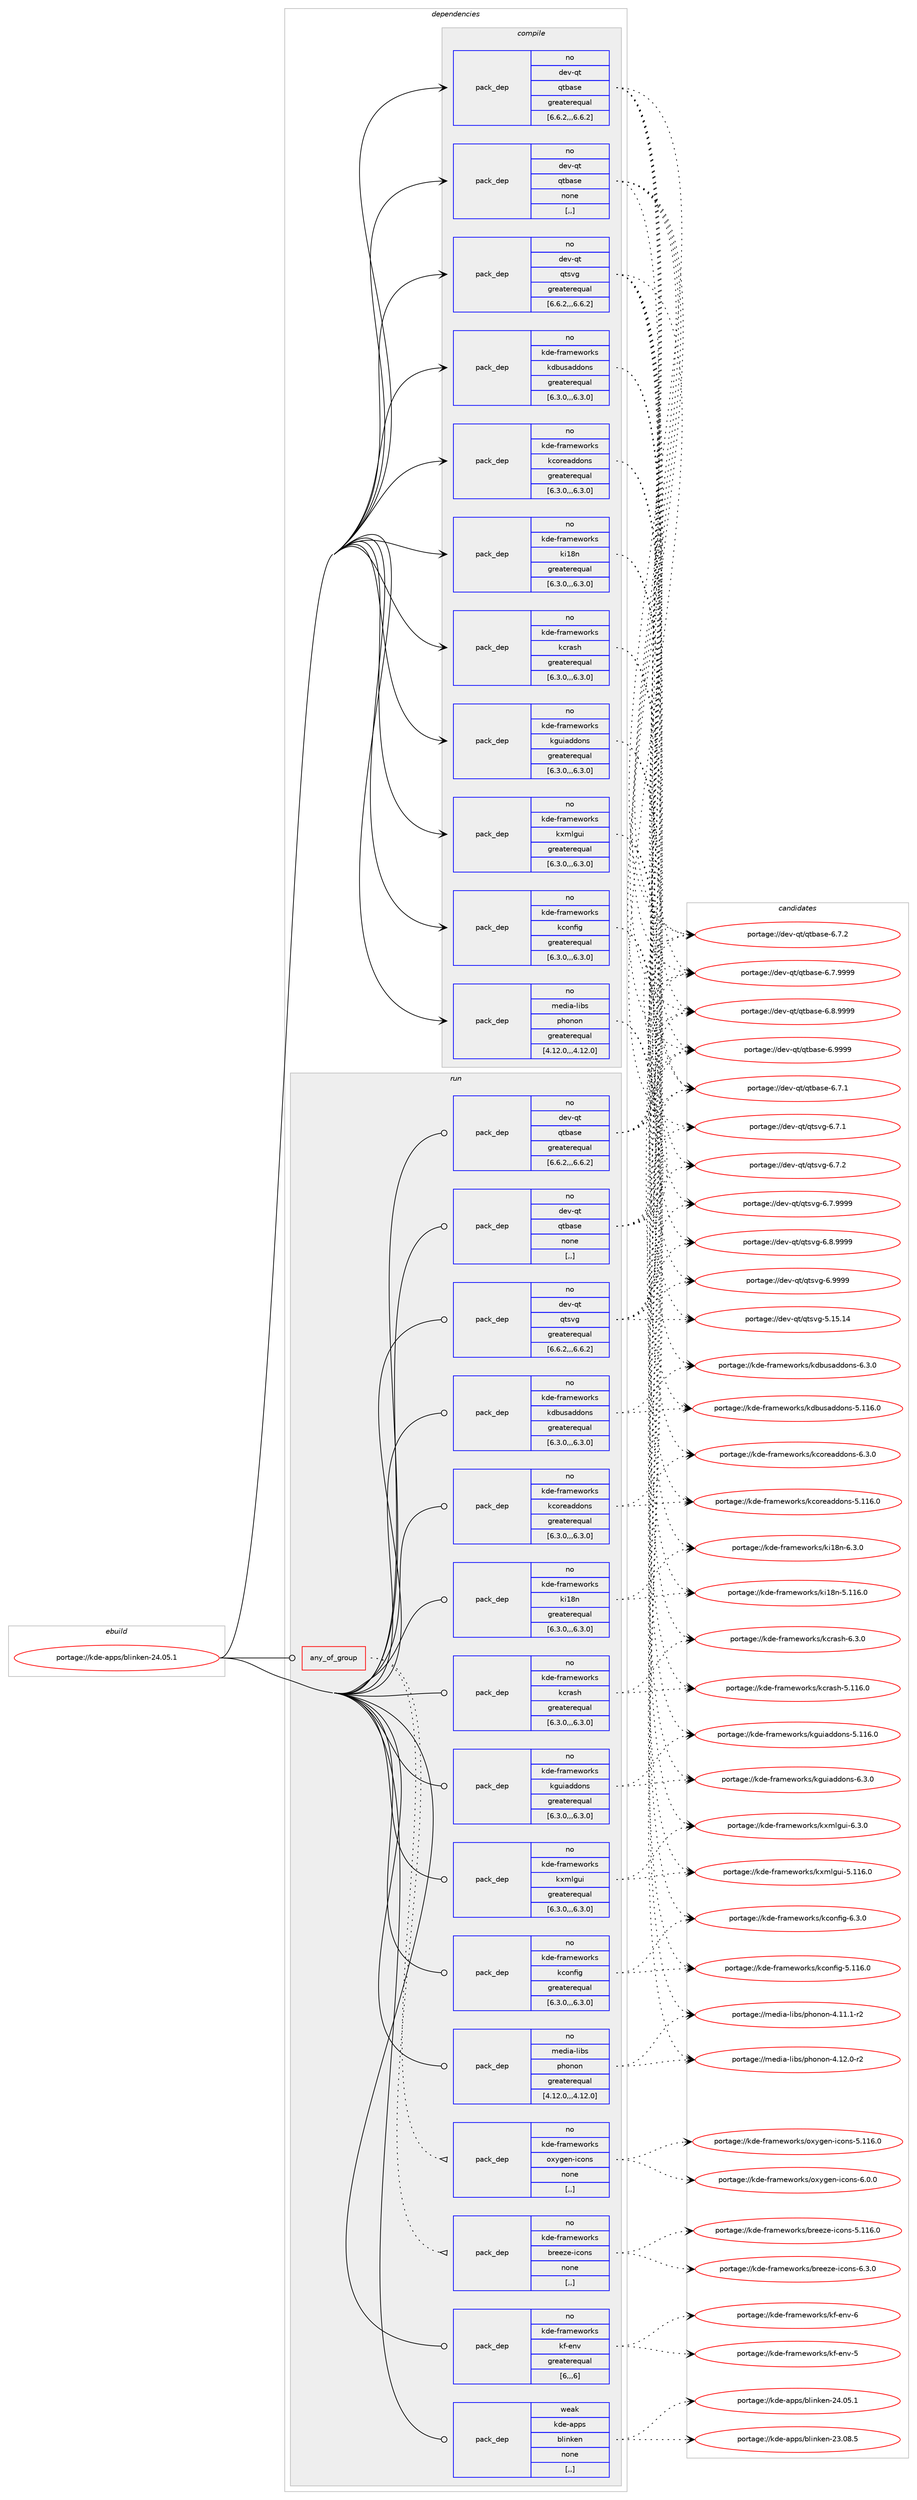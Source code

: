 digraph prolog {

# *************
# Graph options
# *************

newrank=true;
concentrate=true;
compound=true;
graph [rankdir=LR,fontname=Helvetica,fontsize=10,ranksep=1.5];#, ranksep=2.5, nodesep=0.2];
edge  [arrowhead=vee];
node  [fontname=Helvetica,fontsize=10];

# **********
# The ebuild
# **********

subgraph cluster_leftcol {
color=gray;
rank=same;
label=<<i>ebuild</i>>;
id [label="portage://kde-apps/blinken-24.05.1", color=red, width=4, href="../kde-apps/blinken-24.05.1.svg"];
}

# ****************
# The dependencies
# ****************

subgraph cluster_midcol {
color=gray;
label=<<i>dependencies</i>>;
subgraph cluster_compile {
fillcolor="#eeeeee";
style=filled;
label=<<i>compile</i>>;
subgraph pack175029 {
dependency241983 [label=<<TABLE BORDER="0" CELLBORDER="1" CELLSPACING="0" CELLPADDING="4" WIDTH="220"><TR><TD ROWSPAN="6" CELLPADDING="30">pack_dep</TD></TR><TR><TD WIDTH="110">no</TD></TR><TR><TD>dev-qt</TD></TR><TR><TD>qtbase</TD></TR><TR><TD>greaterequal</TD></TR><TR><TD>[6.6.2,,,6.6.2]</TD></TR></TABLE>>, shape=none, color=blue];
}
id:e -> dependency241983:w [weight=20,style="solid",arrowhead="vee"];
subgraph pack175030 {
dependency241984 [label=<<TABLE BORDER="0" CELLBORDER="1" CELLSPACING="0" CELLPADDING="4" WIDTH="220"><TR><TD ROWSPAN="6" CELLPADDING="30">pack_dep</TD></TR><TR><TD WIDTH="110">no</TD></TR><TR><TD>dev-qt</TD></TR><TR><TD>qtbase</TD></TR><TR><TD>none</TD></TR><TR><TD>[,,]</TD></TR></TABLE>>, shape=none, color=blue];
}
id:e -> dependency241984:w [weight=20,style="solid",arrowhead="vee"];
subgraph pack175031 {
dependency241985 [label=<<TABLE BORDER="0" CELLBORDER="1" CELLSPACING="0" CELLPADDING="4" WIDTH="220"><TR><TD ROWSPAN="6" CELLPADDING="30">pack_dep</TD></TR><TR><TD WIDTH="110">no</TD></TR><TR><TD>dev-qt</TD></TR><TR><TD>qtsvg</TD></TR><TR><TD>greaterequal</TD></TR><TR><TD>[6.6.2,,,6.6.2]</TD></TR></TABLE>>, shape=none, color=blue];
}
id:e -> dependency241985:w [weight=20,style="solid",arrowhead="vee"];
subgraph pack175032 {
dependency241986 [label=<<TABLE BORDER="0" CELLBORDER="1" CELLSPACING="0" CELLPADDING="4" WIDTH="220"><TR><TD ROWSPAN="6" CELLPADDING="30">pack_dep</TD></TR><TR><TD WIDTH="110">no</TD></TR><TR><TD>kde-frameworks</TD></TR><TR><TD>kconfig</TD></TR><TR><TD>greaterequal</TD></TR><TR><TD>[6.3.0,,,6.3.0]</TD></TR></TABLE>>, shape=none, color=blue];
}
id:e -> dependency241986:w [weight=20,style="solid",arrowhead="vee"];
subgraph pack175033 {
dependency241987 [label=<<TABLE BORDER="0" CELLBORDER="1" CELLSPACING="0" CELLPADDING="4" WIDTH="220"><TR><TD ROWSPAN="6" CELLPADDING="30">pack_dep</TD></TR><TR><TD WIDTH="110">no</TD></TR><TR><TD>kde-frameworks</TD></TR><TR><TD>kcoreaddons</TD></TR><TR><TD>greaterequal</TD></TR><TR><TD>[6.3.0,,,6.3.0]</TD></TR></TABLE>>, shape=none, color=blue];
}
id:e -> dependency241987:w [weight=20,style="solid",arrowhead="vee"];
subgraph pack175034 {
dependency241988 [label=<<TABLE BORDER="0" CELLBORDER="1" CELLSPACING="0" CELLPADDING="4" WIDTH="220"><TR><TD ROWSPAN="6" CELLPADDING="30">pack_dep</TD></TR><TR><TD WIDTH="110">no</TD></TR><TR><TD>kde-frameworks</TD></TR><TR><TD>kcrash</TD></TR><TR><TD>greaterequal</TD></TR><TR><TD>[6.3.0,,,6.3.0]</TD></TR></TABLE>>, shape=none, color=blue];
}
id:e -> dependency241988:w [weight=20,style="solid",arrowhead="vee"];
subgraph pack175035 {
dependency241989 [label=<<TABLE BORDER="0" CELLBORDER="1" CELLSPACING="0" CELLPADDING="4" WIDTH="220"><TR><TD ROWSPAN="6" CELLPADDING="30">pack_dep</TD></TR><TR><TD WIDTH="110">no</TD></TR><TR><TD>kde-frameworks</TD></TR><TR><TD>kdbusaddons</TD></TR><TR><TD>greaterequal</TD></TR><TR><TD>[6.3.0,,,6.3.0]</TD></TR></TABLE>>, shape=none, color=blue];
}
id:e -> dependency241989:w [weight=20,style="solid",arrowhead="vee"];
subgraph pack175036 {
dependency241990 [label=<<TABLE BORDER="0" CELLBORDER="1" CELLSPACING="0" CELLPADDING="4" WIDTH="220"><TR><TD ROWSPAN="6" CELLPADDING="30">pack_dep</TD></TR><TR><TD WIDTH="110">no</TD></TR><TR><TD>kde-frameworks</TD></TR><TR><TD>kguiaddons</TD></TR><TR><TD>greaterequal</TD></TR><TR><TD>[6.3.0,,,6.3.0]</TD></TR></TABLE>>, shape=none, color=blue];
}
id:e -> dependency241990:w [weight=20,style="solid",arrowhead="vee"];
subgraph pack175037 {
dependency241991 [label=<<TABLE BORDER="0" CELLBORDER="1" CELLSPACING="0" CELLPADDING="4" WIDTH="220"><TR><TD ROWSPAN="6" CELLPADDING="30">pack_dep</TD></TR><TR><TD WIDTH="110">no</TD></TR><TR><TD>kde-frameworks</TD></TR><TR><TD>ki18n</TD></TR><TR><TD>greaterequal</TD></TR><TR><TD>[6.3.0,,,6.3.0]</TD></TR></TABLE>>, shape=none, color=blue];
}
id:e -> dependency241991:w [weight=20,style="solid",arrowhead="vee"];
subgraph pack175038 {
dependency241992 [label=<<TABLE BORDER="0" CELLBORDER="1" CELLSPACING="0" CELLPADDING="4" WIDTH="220"><TR><TD ROWSPAN="6" CELLPADDING="30">pack_dep</TD></TR><TR><TD WIDTH="110">no</TD></TR><TR><TD>kde-frameworks</TD></TR><TR><TD>kxmlgui</TD></TR><TR><TD>greaterequal</TD></TR><TR><TD>[6.3.0,,,6.3.0]</TD></TR></TABLE>>, shape=none, color=blue];
}
id:e -> dependency241992:w [weight=20,style="solid",arrowhead="vee"];
subgraph pack175039 {
dependency241993 [label=<<TABLE BORDER="0" CELLBORDER="1" CELLSPACING="0" CELLPADDING="4" WIDTH="220"><TR><TD ROWSPAN="6" CELLPADDING="30">pack_dep</TD></TR><TR><TD WIDTH="110">no</TD></TR><TR><TD>media-libs</TD></TR><TR><TD>phonon</TD></TR><TR><TD>greaterequal</TD></TR><TR><TD>[4.12.0,,,4.12.0]</TD></TR></TABLE>>, shape=none, color=blue];
}
id:e -> dependency241993:w [weight=20,style="solid",arrowhead="vee"];
}
subgraph cluster_compileandrun {
fillcolor="#eeeeee";
style=filled;
label=<<i>compile and run</i>>;
}
subgraph cluster_run {
fillcolor="#eeeeee";
style=filled;
label=<<i>run</i>>;
subgraph any1472 {
dependency241994 [label=<<TABLE BORDER="0" CELLBORDER="1" CELLSPACING="0" CELLPADDING="4"><TR><TD CELLPADDING="10">any_of_group</TD></TR></TABLE>>, shape=none, color=red];subgraph pack175040 {
dependency241995 [label=<<TABLE BORDER="0" CELLBORDER="1" CELLSPACING="0" CELLPADDING="4" WIDTH="220"><TR><TD ROWSPAN="6" CELLPADDING="30">pack_dep</TD></TR><TR><TD WIDTH="110">no</TD></TR><TR><TD>kde-frameworks</TD></TR><TR><TD>breeze-icons</TD></TR><TR><TD>none</TD></TR><TR><TD>[,,]</TD></TR></TABLE>>, shape=none, color=blue];
}
dependency241994:e -> dependency241995:w [weight=20,style="dotted",arrowhead="oinv"];
subgraph pack175041 {
dependency241996 [label=<<TABLE BORDER="0" CELLBORDER="1" CELLSPACING="0" CELLPADDING="4" WIDTH="220"><TR><TD ROWSPAN="6" CELLPADDING="30">pack_dep</TD></TR><TR><TD WIDTH="110">no</TD></TR><TR><TD>kde-frameworks</TD></TR><TR><TD>oxygen-icons</TD></TR><TR><TD>none</TD></TR><TR><TD>[,,]</TD></TR></TABLE>>, shape=none, color=blue];
}
dependency241994:e -> dependency241996:w [weight=20,style="dotted",arrowhead="oinv"];
}
id:e -> dependency241994:w [weight=20,style="solid",arrowhead="odot"];
subgraph pack175042 {
dependency241997 [label=<<TABLE BORDER="0" CELLBORDER="1" CELLSPACING="0" CELLPADDING="4" WIDTH="220"><TR><TD ROWSPAN="6" CELLPADDING="30">pack_dep</TD></TR><TR><TD WIDTH="110">no</TD></TR><TR><TD>dev-qt</TD></TR><TR><TD>qtbase</TD></TR><TR><TD>greaterequal</TD></TR><TR><TD>[6.6.2,,,6.6.2]</TD></TR></TABLE>>, shape=none, color=blue];
}
id:e -> dependency241997:w [weight=20,style="solid",arrowhead="odot"];
subgraph pack175043 {
dependency241998 [label=<<TABLE BORDER="0" CELLBORDER="1" CELLSPACING="0" CELLPADDING="4" WIDTH="220"><TR><TD ROWSPAN="6" CELLPADDING="30">pack_dep</TD></TR><TR><TD WIDTH="110">no</TD></TR><TR><TD>dev-qt</TD></TR><TR><TD>qtbase</TD></TR><TR><TD>none</TD></TR><TR><TD>[,,]</TD></TR></TABLE>>, shape=none, color=blue];
}
id:e -> dependency241998:w [weight=20,style="solid",arrowhead="odot"];
subgraph pack175044 {
dependency241999 [label=<<TABLE BORDER="0" CELLBORDER="1" CELLSPACING="0" CELLPADDING="4" WIDTH="220"><TR><TD ROWSPAN="6" CELLPADDING="30">pack_dep</TD></TR><TR><TD WIDTH="110">no</TD></TR><TR><TD>dev-qt</TD></TR><TR><TD>qtsvg</TD></TR><TR><TD>greaterequal</TD></TR><TR><TD>[6.6.2,,,6.6.2]</TD></TR></TABLE>>, shape=none, color=blue];
}
id:e -> dependency241999:w [weight=20,style="solid",arrowhead="odot"];
subgraph pack175045 {
dependency242000 [label=<<TABLE BORDER="0" CELLBORDER="1" CELLSPACING="0" CELLPADDING="4" WIDTH="220"><TR><TD ROWSPAN="6" CELLPADDING="30">pack_dep</TD></TR><TR><TD WIDTH="110">no</TD></TR><TR><TD>kde-frameworks</TD></TR><TR><TD>kconfig</TD></TR><TR><TD>greaterequal</TD></TR><TR><TD>[6.3.0,,,6.3.0]</TD></TR></TABLE>>, shape=none, color=blue];
}
id:e -> dependency242000:w [weight=20,style="solid",arrowhead="odot"];
subgraph pack175046 {
dependency242001 [label=<<TABLE BORDER="0" CELLBORDER="1" CELLSPACING="0" CELLPADDING="4" WIDTH="220"><TR><TD ROWSPAN="6" CELLPADDING="30">pack_dep</TD></TR><TR><TD WIDTH="110">no</TD></TR><TR><TD>kde-frameworks</TD></TR><TR><TD>kcoreaddons</TD></TR><TR><TD>greaterequal</TD></TR><TR><TD>[6.3.0,,,6.3.0]</TD></TR></TABLE>>, shape=none, color=blue];
}
id:e -> dependency242001:w [weight=20,style="solid",arrowhead="odot"];
subgraph pack175047 {
dependency242002 [label=<<TABLE BORDER="0" CELLBORDER="1" CELLSPACING="0" CELLPADDING="4" WIDTH="220"><TR><TD ROWSPAN="6" CELLPADDING="30">pack_dep</TD></TR><TR><TD WIDTH="110">no</TD></TR><TR><TD>kde-frameworks</TD></TR><TR><TD>kcrash</TD></TR><TR><TD>greaterequal</TD></TR><TR><TD>[6.3.0,,,6.3.0]</TD></TR></TABLE>>, shape=none, color=blue];
}
id:e -> dependency242002:w [weight=20,style="solid",arrowhead="odot"];
subgraph pack175048 {
dependency242003 [label=<<TABLE BORDER="0" CELLBORDER="1" CELLSPACING="0" CELLPADDING="4" WIDTH="220"><TR><TD ROWSPAN="6" CELLPADDING="30">pack_dep</TD></TR><TR><TD WIDTH="110">no</TD></TR><TR><TD>kde-frameworks</TD></TR><TR><TD>kdbusaddons</TD></TR><TR><TD>greaterequal</TD></TR><TR><TD>[6.3.0,,,6.3.0]</TD></TR></TABLE>>, shape=none, color=blue];
}
id:e -> dependency242003:w [weight=20,style="solid",arrowhead="odot"];
subgraph pack175049 {
dependency242004 [label=<<TABLE BORDER="0" CELLBORDER="1" CELLSPACING="0" CELLPADDING="4" WIDTH="220"><TR><TD ROWSPAN="6" CELLPADDING="30">pack_dep</TD></TR><TR><TD WIDTH="110">no</TD></TR><TR><TD>kde-frameworks</TD></TR><TR><TD>kf-env</TD></TR><TR><TD>greaterequal</TD></TR><TR><TD>[6,,,6]</TD></TR></TABLE>>, shape=none, color=blue];
}
id:e -> dependency242004:w [weight=20,style="solid",arrowhead="odot"];
subgraph pack175050 {
dependency242005 [label=<<TABLE BORDER="0" CELLBORDER="1" CELLSPACING="0" CELLPADDING="4" WIDTH="220"><TR><TD ROWSPAN="6" CELLPADDING="30">pack_dep</TD></TR><TR><TD WIDTH="110">no</TD></TR><TR><TD>kde-frameworks</TD></TR><TR><TD>kguiaddons</TD></TR><TR><TD>greaterequal</TD></TR><TR><TD>[6.3.0,,,6.3.0]</TD></TR></TABLE>>, shape=none, color=blue];
}
id:e -> dependency242005:w [weight=20,style="solid",arrowhead="odot"];
subgraph pack175051 {
dependency242006 [label=<<TABLE BORDER="0" CELLBORDER="1" CELLSPACING="0" CELLPADDING="4" WIDTH="220"><TR><TD ROWSPAN="6" CELLPADDING="30">pack_dep</TD></TR><TR><TD WIDTH="110">no</TD></TR><TR><TD>kde-frameworks</TD></TR><TR><TD>ki18n</TD></TR><TR><TD>greaterequal</TD></TR><TR><TD>[6.3.0,,,6.3.0]</TD></TR></TABLE>>, shape=none, color=blue];
}
id:e -> dependency242006:w [weight=20,style="solid",arrowhead="odot"];
subgraph pack175052 {
dependency242007 [label=<<TABLE BORDER="0" CELLBORDER="1" CELLSPACING="0" CELLPADDING="4" WIDTH="220"><TR><TD ROWSPAN="6" CELLPADDING="30">pack_dep</TD></TR><TR><TD WIDTH="110">no</TD></TR><TR><TD>kde-frameworks</TD></TR><TR><TD>kxmlgui</TD></TR><TR><TD>greaterequal</TD></TR><TR><TD>[6.3.0,,,6.3.0]</TD></TR></TABLE>>, shape=none, color=blue];
}
id:e -> dependency242007:w [weight=20,style="solid",arrowhead="odot"];
subgraph pack175053 {
dependency242008 [label=<<TABLE BORDER="0" CELLBORDER="1" CELLSPACING="0" CELLPADDING="4" WIDTH="220"><TR><TD ROWSPAN="6" CELLPADDING="30">pack_dep</TD></TR><TR><TD WIDTH="110">no</TD></TR><TR><TD>media-libs</TD></TR><TR><TD>phonon</TD></TR><TR><TD>greaterequal</TD></TR><TR><TD>[4.12.0,,,4.12.0]</TD></TR></TABLE>>, shape=none, color=blue];
}
id:e -> dependency242008:w [weight=20,style="solid",arrowhead="odot"];
subgraph pack175054 {
dependency242009 [label=<<TABLE BORDER="0" CELLBORDER="1" CELLSPACING="0" CELLPADDING="4" WIDTH="220"><TR><TD ROWSPAN="6" CELLPADDING="30">pack_dep</TD></TR><TR><TD WIDTH="110">weak</TD></TR><TR><TD>kde-apps</TD></TR><TR><TD>blinken</TD></TR><TR><TD>none</TD></TR><TR><TD>[,,]</TD></TR></TABLE>>, shape=none, color=blue];
}
id:e -> dependency242009:w [weight=20,style="solid",arrowhead="odot"];
}
}

# **************
# The candidates
# **************

subgraph cluster_choices {
rank=same;
color=gray;
label=<<i>candidates</i>>;

subgraph choice175029 {
color=black;
nodesep=1;
choice10010111845113116471131169897115101455446554649 [label="portage://dev-qt/qtbase-6.7.1", color=red, width=4,href="../dev-qt/qtbase-6.7.1.svg"];
choice10010111845113116471131169897115101455446554650 [label="portage://dev-qt/qtbase-6.7.2", color=red, width=4,href="../dev-qt/qtbase-6.7.2.svg"];
choice10010111845113116471131169897115101455446554657575757 [label="portage://dev-qt/qtbase-6.7.9999", color=red, width=4,href="../dev-qt/qtbase-6.7.9999.svg"];
choice10010111845113116471131169897115101455446564657575757 [label="portage://dev-qt/qtbase-6.8.9999", color=red, width=4,href="../dev-qt/qtbase-6.8.9999.svg"];
choice1001011184511311647113116989711510145544657575757 [label="portage://dev-qt/qtbase-6.9999", color=red, width=4,href="../dev-qt/qtbase-6.9999.svg"];
dependency241983:e -> choice10010111845113116471131169897115101455446554649:w [style=dotted,weight="100"];
dependency241983:e -> choice10010111845113116471131169897115101455446554650:w [style=dotted,weight="100"];
dependency241983:e -> choice10010111845113116471131169897115101455446554657575757:w [style=dotted,weight="100"];
dependency241983:e -> choice10010111845113116471131169897115101455446564657575757:w [style=dotted,weight="100"];
dependency241983:e -> choice1001011184511311647113116989711510145544657575757:w [style=dotted,weight="100"];
}
subgraph choice175030 {
color=black;
nodesep=1;
choice10010111845113116471131169897115101455446554649 [label="portage://dev-qt/qtbase-6.7.1", color=red, width=4,href="../dev-qt/qtbase-6.7.1.svg"];
choice10010111845113116471131169897115101455446554650 [label="portage://dev-qt/qtbase-6.7.2", color=red, width=4,href="../dev-qt/qtbase-6.7.2.svg"];
choice10010111845113116471131169897115101455446554657575757 [label="portage://dev-qt/qtbase-6.7.9999", color=red, width=4,href="../dev-qt/qtbase-6.7.9999.svg"];
choice10010111845113116471131169897115101455446564657575757 [label="portage://dev-qt/qtbase-6.8.9999", color=red, width=4,href="../dev-qt/qtbase-6.8.9999.svg"];
choice1001011184511311647113116989711510145544657575757 [label="portage://dev-qt/qtbase-6.9999", color=red, width=4,href="../dev-qt/qtbase-6.9999.svg"];
dependency241984:e -> choice10010111845113116471131169897115101455446554649:w [style=dotted,weight="100"];
dependency241984:e -> choice10010111845113116471131169897115101455446554650:w [style=dotted,weight="100"];
dependency241984:e -> choice10010111845113116471131169897115101455446554657575757:w [style=dotted,weight="100"];
dependency241984:e -> choice10010111845113116471131169897115101455446564657575757:w [style=dotted,weight="100"];
dependency241984:e -> choice1001011184511311647113116989711510145544657575757:w [style=dotted,weight="100"];
}
subgraph choice175031 {
color=black;
nodesep=1;
choice10010111845113116471131161151181034553464953464952 [label="portage://dev-qt/qtsvg-5.15.14", color=red, width=4,href="../dev-qt/qtsvg-5.15.14.svg"];
choice1001011184511311647113116115118103455446554649 [label="portage://dev-qt/qtsvg-6.7.1", color=red, width=4,href="../dev-qt/qtsvg-6.7.1.svg"];
choice1001011184511311647113116115118103455446554650 [label="portage://dev-qt/qtsvg-6.7.2", color=red, width=4,href="../dev-qt/qtsvg-6.7.2.svg"];
choice1001011184511311647113116115118103455446554657575757 [label="portage://dev-qt/qtsvg-6.7.9999", color=red, width=4,href="../dev-qt/qtsvg-6.7.9999.svg"];
choice1001011184511311647113116115118103455446564657575757 [label="portage://dev-qt/qtsvg-6.8.9999", color=red, width=4,href="../dev-qt/qtsvg-6.8.9999.svg"];
choice100101118451131164711311611511810345544657575757 [label="portage://dev-qt/qtsvg-6.9999", color=red, width=4,href="../dev-qt/qtsvg-6.9999.svg"];
dependency241985:e -> choice10010111845113116471131161151181034553464953464952:w [style=dotted,weight="100"];
dependency241985:e -> choice1001011184511311647113116115118103455446554649:w [style=dotted,weight="100"];
dependency241985:e -> choice1001011184511311647113116115118103455446554650:w [style=dotted,weight="100"];
dependency241985:e -> choice1001011184511311647113116115118103455446554657575757:w [style=dotted,weight="100"];
dependency241985:e -> choice1001011184511311647113116115118103455446564657575757:w [style=dotted,weight="100"];
dependency241985:e -> choice100101118451131164711311611511810345544657575757:w [style=dotted,weight="100"];
}
subgraph choice175032 {
color=black;
nodesep=1;
choice107100101451021149710910111911111410711547107991111101021051034553464949544648 [label="portage://kde-frameworks/kconfig-5.116.0", color=red, width=4,href="../kde-frameworks/kconfig-5.116.0.svg"];
choice10710010145102114971091011191111141071154710799111110102105103455446514648 [label="portage://kde-frameworks/kconfig-6.3.0", color=red, width=4,href="../kde-frameworks/kconfig-6.3.0.svg"];
dependency241986:e -> choice107100101451021149710910111911111410711547107991111101021051034553464949544648:w [style=dotted,weight="100"];
dependency241986:e -> choice10710010145102114971091011191111141071154710799111110102105103455446514648:w [style=dotted,weight="100"];
}
subgraph choice175033 {
color=black;
nodesep=1;
choice10710010145102114971091011191111141071154710799111114101971001001111101154553464949544648 [label="portage://kde-frameworks/kcoreaddons-5.116.0", color=red, width=4,href="../kde-frameworks/kcoreaddons-5.116.0.svg"];
choice1071001014510211497109101119111114107115471079911111410197100100111110115455446514648 [label="portage://kde-frameworks/kcoreaddons-6.3.0", color=red, width=4,href="../kde-frameworks/kcoreaddons-6.3.0.svg"];
dependency241987:e -> choice10710010145102114971091011191111141071154710799111114101971001001111101154553464949544648:w [style=dotted,weight="100"];
dependency241987:e -> choice1071001014510211497109101119111114107115471079911111410197100100111110115455446514648:w [style=dotted,weight="100"];
}
subgraph choice175034 {
color=black;
nodesep=1;
choice10710010145102114971091011191111141071154710799114971151044553464949544648 [label="portage://kde-frameworks/kcrash-5.116.0", color=red, width=4,href="../kde-frameworks/kcrash-5.116.0.svg"];
choice1071001014510211497109101119111114107115471079911497115104455446514648 [label="portage://kde-frameworks/kcrash-6.3.0", color=red, width=4,href="../kde-frameworks/kcrash-6.3.0.svg"];
dependency241988:e -> choice10710010145102114971091011191111141071154710799114971151044553464949544648:w [style=dotted,weight="100"];
dependency241988:e -> choice1071001014510211497109101119111114107115471079911497115104455446514648:w [style=dotted,weight="100"];
}
subgraph choice175035 {
color=black;
nodesep=1;
choice10710010145102114971091011191111141071154710710098117115971001001111101154553464949544648 [label="portage://kde-frameworks/kdbusaddons-5.116.0", color=red, width=4,href="../kde-frameworks/kdbusaddons-5.116.0.svg"];
choice1071001014510211497109101119111114107115471071009811711597100100111110115455446514648 [label="portage://kde-frameworks/kdbusaddons-6.3.0", color=red, width=4,href="../kde-frameworks/kdbusaddons-6.3.0.svg"];
dependency241989:e -> choice10710010145102114971091011191111141071154710710098117115971001001111101154553464949544648:w [style=dotted,weight="100"];
dependency241989:e -> choice1071001014510211497109101119111114107115471071009811711597100100111110115455446514648:w [style=dotted,weight="100"];
}
subgraph choice175036 {
color=black;
nodesep=1;
choice107100101451021149710910111911111410711547107103117105971001001111101154553464949544648 [label="portage://kde-frameworks/kguiaddons-5.116.0", color=red, width=4,href="../kde-frameworks/kguiaddons-5.116.0.svg"];
choice10710010145102114971091011191111141071154710710311710597100100111110115455446514648 [label="portage://kde-frameworks/kguiaddons-6.3.0", color=red, width=4,href="../kde-frameworks/kguiaddons-6.3.0.svg"];
dependency241990:e -> choice107100101451021149710910111911111410711547107103117105971001001111101154553464949544648:w [style=dotted,weight="100"];
dependency241990:e -> choice10710010145102114971091011191111141071154710710311710597100100111110115455446514648:w [style=dotted,weight="100"];
}
subgraph choice175037 {
color=black;
nodesep=1;
choice10710010145102114971091011191111141071154710710549561104553464949544648 [label="portage://kde-frameworks/ki18n-5.116.0", color=red, width=4,href="../kde-frameworks/ki18n-5.116.0.svg"];
choice1071001014510211497109101119111114107115471071054956110455446514648 [label="portage://kde-frameworks/ki18n-6.3.0", color=red, width=4,href="../kde-frameworks/ki18n-6.3.0.svg"];
dependency241991:e -> choice10710010145102114971091011191111141071154710710549561104553464949544648:w [style=dotted,weight="100"];
dependency241991:e -> choice1071001014510211497109101119111114107115471071054956110455446514648:w [style=dotted,weight="100"];
}
subgraph choice175038 {
color=black;
nodesep=1;
choice1071001014510211497109101119111114107115471071201091081031171054553464949544648 [label="portage://kde-frameworks/kxmlgui-5.116.0", color=red, width=4,href="../kde-frameworks/kxmlgui-5.116.0.svg"];
choice107100101451021149710910111911111410711547107120109108103117105455446514648 [label="portage://kde-frameworks/kxmlgui-6.3.0", color=red, width=4,href="../kde-frameworks/kxmlgui-6.3.0.svg"];
dependency241992:e -> choice1071001014510211497109101119111114107115471071201091081031171054553464949544648:w [style=dotted,weight="100"];
dependency241992:e -> choice107100101451021149710910111911111410711547107120109108103117105455446514648:w [style=dotted,weight="100"];
}
subgraph choice175039 {
color=black;
nodesep=1;
choice10910110010597451081059811547112104111110111110455246494946494511450 [label="portage://media-libs/phonon-4.11.1-r2", color=red, width=4,href="../media-libs/phonon-4.11.1-r2.svg"];
choice10910110010597451081059811547112104111110111110455246495046484511450 [label="portage://media-libs/phonon-4.12.0-r2", color=red, width=4,href="../media-libs/phonon-4.12.0-r2.svg"];
dependency241993:e -> choice10910110010597451081059811547112104111110111110455246494946494511450:w [style=dotted,weight="100"];
dependency241993:e -> choice10910110010597451081059811547112104111110111110455246495046484511450:w [style=dotted,weight="100"];
}
subgraph choice175040 {
color=black;
nodesep=1;
choice1071001014510211497109101119111114107115479811410110112210145105991111101154553464949544648 [label="portage://kde-frameworks/breeze-icons-5.116.0", color=red, width=4,href="../kde-frameworks/breeze-icons-5.116.0.svg"];
choice107100101451021149710910111911111410711547981141011011221014510599111110115455446514648 [label="portage://kde-frameworks/breeze-icons-6.3.0", color=red, width=4,href="../kde-frameworks/breeze-icons-6.3.0.svg"];
dependency241995:e -> choice1071001014510211497109101119111114107115479811410110112210145105991111101154553464949544648:w [style=dotted,weight="100"];
dependency241995:e -> choice107100101451021149710910111911111410711547981141011011221014510599111110115455446514648:w [style=dotted,weight="100"];
}
subgraph choice175041 {
color=black;
nodesep=1;
choice10710010145102114971091011191111141071154711112012110310111045105991111101154553464949544648 [label="portage://kde-frameworks/oxygen-icons-5.116.0", color=red, width=4,href="../kde-frameworks/oxygen-icons-5.116.0.svg"];
choice1071001014510211497109101119111114107115471111201211031011104510599111110115455446484648 [label="portage://kde-frameworks/oxygen-icons-6.0.0", color=red, width=4,href="../kde-frameworks/oxygen-icons-6.0.0.svg"];
dependency241996:e -> choice10710010145102114971091011191111141071154711112012110310111045105991111101154553464949544648:w [style=dotted,weight="100"];
dependency241996:e -> choice1071001014510211497109101119111114107115471111201211031011104510599111110115455446484648:w [style=dotted,weight="100"];
}
subgraph choice175042 {
color=black;
nodesep=1;
choice10010111845113116471131169897115101455446554649 [label="portage://dev-qt/qtbase-6.7.1", color=red, width=4,href="../dev-qt/qtbase-6.7.1.svg"];
choice10010111845113116471131169897115101455446554650 [label="portage://dev-qt/qtbase-6.7.2", color=red, width=4,href="../dev-qt/qtbase-6.7.2.svg"];
choice10010111845113116471131169897115101455446554657575757 [label="portage://dev-qt/qtbase-6.7.9999", color=red, width=4,href="../dev-qt/qtbase-6.7.9999.svg"];
choice10010111845113116471131169897115101455446564657575757 [label="portage://dev-qt/qtbase-6.8.9999", color=red, width=4,href="../dev-qt/qtbase-6.8.9999.svg"];
choice1001011184511311647113116989711510145544657575757 [label="portage://dev-qt/qtbase-6.9999", color=red, width=4,href="../dev-qt/qtbase-6.9999.svg"];
dependency241997:e -> choice10010111845113116471131169897115101455446554649:w [style=dotted,weight="100"];
dependency241997:e -> choice10010111845113116471131169897115101455446554650:w [style=dotted,weight="100"];
dependency241997:e -> choice10010111845113116471131169897115101455446554657575757:w [style=dotted,weight="100"];
dependency241997:e -> choice10010111845113116471131169897115101455446564657575757:w [style=dotted,weight="100"];
dependency241997:e -> choice1001011184511311647113116989711510145544657575757:w [style=dotted,weight="100"];
}
subgraph choice175043 {
color=black;
nodesep=1;
choice10010111845113116471131169897115101455446554649 [label="portage://dev-qt/qtbase-6.7.1", color=red, width=4,href="../dev-qt/qtbase-6.7.1.svg"];
choice10010111845113116471131169897115101455446554650 [label="portage://dev-qt/qtbase-6.7.2", color=red, width=4,href="../dev-qt/qtbase-6.7.2.svg"];
choice10010111845113116471131169897115101455446554657575757 [label="portage://dev-qt/qtbase-6.7.9999", color=red, width=4,href="../dev-qt/qtbase-6.7.9999.svg"];
choice10010111845113116471131169897115101455446564657575757 [label="portage://dev-qt/qtbase-6.8.9999", color=red, width=4,href="../dev-qt/qtbase-6.8.9999.svg"];
choice1001011184511311647113116989711510145544657575757 [label="portage://dev-qt/qtbase-6.9999", color=red, width=4,href="../dev-qt/qtbase-6.9999.svg"];
dependency241998:e -> choice10010111845113116471131169897115101455446554649:w [style=dotted,weight="100"];
dependency241998:e -> choice10010111845113116471131169897115101455446554650:w [style=dotted,weight="100"];
dependency241998:e -> choice10010111845113116471131169897115101455446554657575757:w [style=dotted,weight="100"];
dependency241998:e -> choice10010111845113116471131169897115101455446564657575757:w [style=dotted,weight="100"];
dependency241998:e -> choice1001011184511311647113116989711510145544657575757:w [style=dotted,weight="100"];
}
subgraph choice175044 {
color=black;
nodesep=1;
choice10010111845113116471131161151181034553464953464952 [label="portage://dev-qt/qtsvg-5.15.14", color=red, width=4,href="../dev-qt/qtsvg-5.15.14.svg"];
choice1001011184511311647113116115118103455446554649 [label="portage://dev-qt/qtsvg-6.7.1", color=red, width=4,href="../dev-qt/qtsvg-6.7.1.svg"];
choice1001011184511311647113116115118103455446554650 [label="portage://dev-qt/qtsvg-6.7.2", color=red, width=4,href="../dev-qt/qtsvg-6.7.2.svg"];
choice1001011184511311647113116115118103455446554657575757 [label="portage://dev-qt/qtsvg-6.7.9999", color=red, width=4,href="../dev-qt/qtsvg-6.7.9999.svg"];
choice1001011184511311647113116115118103455446564657575757 [label="portage://dev-qt/qtsvg-6.8.9999", color=red, width=4,href="../dev-qt/qtsvg-6.8.9999.svg"];
choice100101118451131164711311611511810345544657575757 [label="portage://dev-qt/qtsvg-6.9999", color=red, width=4,href="../dev-qt/qtsvg-6.9999.svg"];
dependency241999:e -> choice10010111845113116471131161151181034553464953464952:w [style=dotted,weight="100"];
dependency241999:e -> choice1001011184511311647113116115118103455446554649:w [style=dotted,weight="100"];
dependency241999:e -> choice1001011184511311647113116115118103455446554650:w [style=dotted,weight="100"];
dependency241999:e -> choice1001011184511311647113116115118103455446554657575757:w [style=dotted,weight="100"];
dependency241999:e -> choice1001011184511311647113116115118103455446564657575757:w [style=dotted,weight="100"];
dependency241999:e -> choice100101118451131164711311611511810345544657575757:w [style=dotted,weight="100"];
}
subgraph choice175045 {
color=black;
nodesep=1;
choice107100101451021149710910111911111410711547107991111101021051034553464949544648 [label="portage://kde-frameworks/kconfig-5.116.0", color=red, width=4,href="../kde-frameworks/kconfig-5.116.0.svg"];
choice10710010145102114971091011191111141071154710799111110102105103455446514648 [label="portage://kde-frameworks/kconfig-6.3.0", color=red, width=4,href="../kde-frameworks/kconfig-6.3.0.svg"];
dependency242000:e -> choice107100101451021149710910111911111410711547107991111101021051034553464949544648:w [style=dotted,weight="100"];
dependency242000:e -> choice10710010145102114971091011191111141071154710799111110102105103455446514648:w [style=dotted,weight="100"];
}
subgraph choice175046 {
color=black;
nodesep=1;
choice10710010145102114971091011191111141071154710799111114101971001001111101154553464949544648 [label="portage://kde-frameworks/kcoreaddons-5.116.0", color=red, width=4,href="../kde-frameworks/kcoreaddons-5.116.0.svg"];
choice1071001014510211497109101119111114107115471079911111410197100100111110115455446514648 [label="portage://kde-frameworks/kcoreaddons-6.3.0", color=red, width=4,href="../kde-frameworks/kcoreaddons-6.3.0.svg"];
dependency242001:e -> choice10710010145102114971091011191111141071154710799111114101971001001111101154553464949544648:w [style=dotted,weight="100"];
dependency242001:e -> choice1071001014510211497109101119111114107115471079911111410197100100111110115455446514648:w [style=dotted,weight="100"];
}
subgraph choice175047 {
color=black;
nodesep=1;
choice10710010145102114971091011191111141071154710799114971151044553464949544648 [label="portage://kde-frameworks/kcrash-5.116.0", color=red, width=4,href="../kde-frameworks/kcrash-5.116.0.svg"];
choice1071001014510211497109101119111114107115471079911497115104455446514648 [label="portage://kde-frameworks/kcrash-6.3.0", color=red, width=4,href="../kde-frameworks/kcrash-6.3.0.svg"];
dependency242002:e -> choice10710010145102114971091011191111141071154710799114971151044553464949544648:w [style=dotted,weight="100"];
dependency242002:e -> choice1071001014510211497109101119111114107115471079911497115104455446514648:w [style=dotted,weight="100"];
}
subgraph choice175048 {
color=black;
nodesep=1;
choice10710010145102114971091011191111141071154710710098117115971001001111101154553464949544648 [label="portage://kde-frameworks/kdbusaddons-5.116.0", color=red, width=4,href="../kde-frameworks/kdbusaddons-5.116.0.svg"];
choice1071001014510211497109101119111114107115471071009811711597100100111110115455446514648 [label="portage://kde-frameworks/kdbusaddons-6.3.0", color=red, width=4,href="../kde-frameworks/kdbusaddons-6.3.0.svg"];
dependency242003:e -> choice10710010145102114971091011191111141071154710710098117115971001001111101154553464949544648:w [style=dotted,weight="100"];
dependency242003:e -> choice1071001014510211497109101119111114107115471071009811711597100100111110115455446514648:w [style=dotted,weight="100"];
}
subgraph choice175049 {
color=black;
nodesep=1;
choice107100101451021149710910111911111410711547107102451011101184553 [label="portage://kde-frameworks/kf-env-5", color=red, width=4,href="../kde-frameworks/kf-env-5.svg"];
choice107100101451021149710910111911111410711547107102451011101184554 [label="portage://kde-frameworks/kf-env-6", color=red, width=4,href="../kde-frameworks/kf-env-6.svg"];
dependency242004:e -> choice107100101451021149710910111911111410711547107102451011101184553:w [style=dotted,weight="100"];
dependency242004:e -> choice107100101451021149710910111911111410711547107102451011101184554:w [style=dotted,weight="100"];
}
subgraph choice175050 {
color=black;
nodesep=1;
choice107100101451021149710910111911111410711547107103117105971001001111101154553464949544648 [label="portage://kde-frameworks/kguiaddons-5.116.0", color=red, width=4,href="../kde-frameworks/kguiaddons-5.116.0.svg"];
choice10710010145102114971091011191111141071154710710311710597100100111110115455446514648 [label="portage://kde-frameworks/kguiaddons-6.3.0", color=red, width=4,href="../kde-frameworks/kguiaddons-6.3.0.svg"];
dependency242005:e -> choice107100101451021149710910111911111410711547107103117105971001001111101154553464949544648:w [style=dotted,weight="100"];
dependency242005:e -> choice10710010145102114971091011191111141071154710710311710597100100111110115455446514648:w [style=dotted,weight="100"];
}
subgraph choice175051 {
color=black;
nodesep=1;
choice10710010145102114971091011191111141071154710710549561104553464949544648 [label="portage://kde-frameworks/ki18n-5.116.0", color=red, width=4,href="../kde-frameworks/ki18n-5.116.0.svg"];
choice1071001014510211497109101119111114107115471071054956110455446514648 [label="portage://kde-frameworks/ki18n-6.3.0", color=red, width=4,href="../kde-frameworks/ki18n-6.3.0.svg"];
dependency242006:e -> choice10710010145102114971091011191111141071154710710549561104553464949544648:w [style=dotted,weight="100"];
dependency242006:e -> choice1071001014510211497109101119111114107115471071054956110455446514648:w [style=dotted,weight="100"];
}
subgraph choice175052 {
color=black;
nodesep=1;
choice1071001014510211497109101119111114107115471071201091081031171054553464949544648 [label="portage://kde-frameworks/kxmlgui-5.116.0", color=red, width=4,href="../kde-frameworks/kxmlgui-5.116.0.svg"];
choice107100101451021149710910111911111410711547107120109108103117105455446514648 [label="portage://kde-frameworks/kxmlgui-6.3.0", color=red, width=4,href="../kde-frameworks/kxmlgui-6.3.0.svg"];
dependency242007:e -> choice1071001014510211497109101119111114107115471071201091081031171054553464949544648:w [style=dotted,weight="100"];
dependency242007:e -> choice107100101451021149710910111911111410711547107120109108103117105455446514648:w [style=dotted,weight="100"];
}
subgraph choice175053 {
color=black;
nodesep=1;
choice10910110010597451081059811547112104111110111110455246494946494511450 [label="portage://media-libs/phonon-4.11.1-r2", color=red, width=4,href="../media-libs/phonon-4.11.1-r2.svg"];
choice10910110010597451081059811547112104111110111110455246495046484511450 [label="portage://media-libs/phonon-4.12.0-r2", color=red, width=4,href="../media-libs/phonon-4.12.0-r2.svg"];
dependency242008:e -> choice10910110010597451081059811547112104111110111110455246494946494511450:w [style=dotted,weight="100"];
dependency242008:e -> choice10910110010597451081059811547112104111110111110455246495046484511450:w [style=dotted,weight="100"];
}
subgraph choice175054 {
color=black;
nodesep=1;
choice107100101459711211211547981081051101071011104550514648564653 [label="portage://kde-apps/blinken-23.08.5", color=red, width=4,href="../kde-apps/blinken-23.08.5.svg"];
choice107100101459711211211547981081051101071011104550524648534649 [label="portage://kde-apps/blinken-24.05.1", color=red, width=4,href="../kde-apps/blinken-24.05.1.svg"];
dependency242009:e -> choice107100101459711211211547981081051101071011104550514648564653:w [style=dotted,weight="100"];
dependency242009:e -> choice107100101459711211211547981081051101071011104550524648534649:w [style=dotted,weight="100"];
}
}

}
